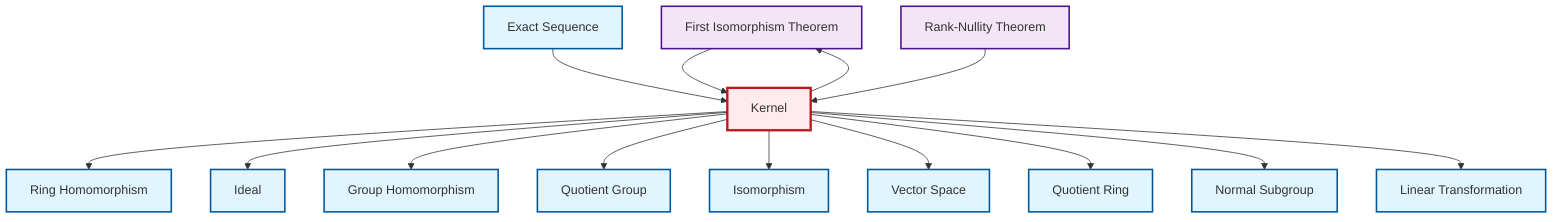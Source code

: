 graph TD
    classDef definition fill:#e1f5fe,stroke:#01579b,stroke-width:2px
    classDef theorem fill:#f3e5f5,stroke:#4a148c,stroke-width:2px
    classDef axiom fill:#fff3e0,stroke:#e65100,stroke-width:2px
    classDef example fill:#e8f5e9,stroke:#1b5e20,stroke-width:2px
    classDef current fill:#ffebee,stroke:#b71c1c,stroke-width:3px
    thm-first-isomorphism["First Isomorphism Theorem"]:::theorem
    def-quotient-group["Quotient Group"]:::definition
    def-exact-sequence["Exact Sequence"]:::definition
    def-linear-transformation["Linear Transformation"]:::definition
    thm-rank-nullity["Rank-Nullity Theorem"]:::theorem
    def-normal-subgroup["Normal Subgroup"]:::definition
    def-quotient-ring["Quotient Ring"]:::definition
    def-vector-space["Vector Space"]:::definition
    def-ideal["Ideal"]:::definition
    def-kernel["Kernel"]:::definition
    def-homomorphism["Group Homomorphism"]:::definition
    def-ring-homomorphism["Ring Homomorphism"]:::definition
    def-isomorphism["Isomorphism"]:::definition
    def-kernel --> def-ring-homomorphism
    def-exact-sequence --> def-kernel
    def-kernel --> def-ideal
    def-kernel --> def-homomorphism
    thm-first-isomorphism --> def-kernel
    def-kernel --> def-quotient-group
    def-kernel --> def-isomorphism
    def-kernel --> def-vector-space
    def-kernel --> def-quotient-ring
    def-kernel --> thm-first-isomorphism
    def-kernel --> def-normal-subgroup
    def-kernel --> def-linear-transformation
    thm-rank-nullity --> def-kernel
    class def-kernel current